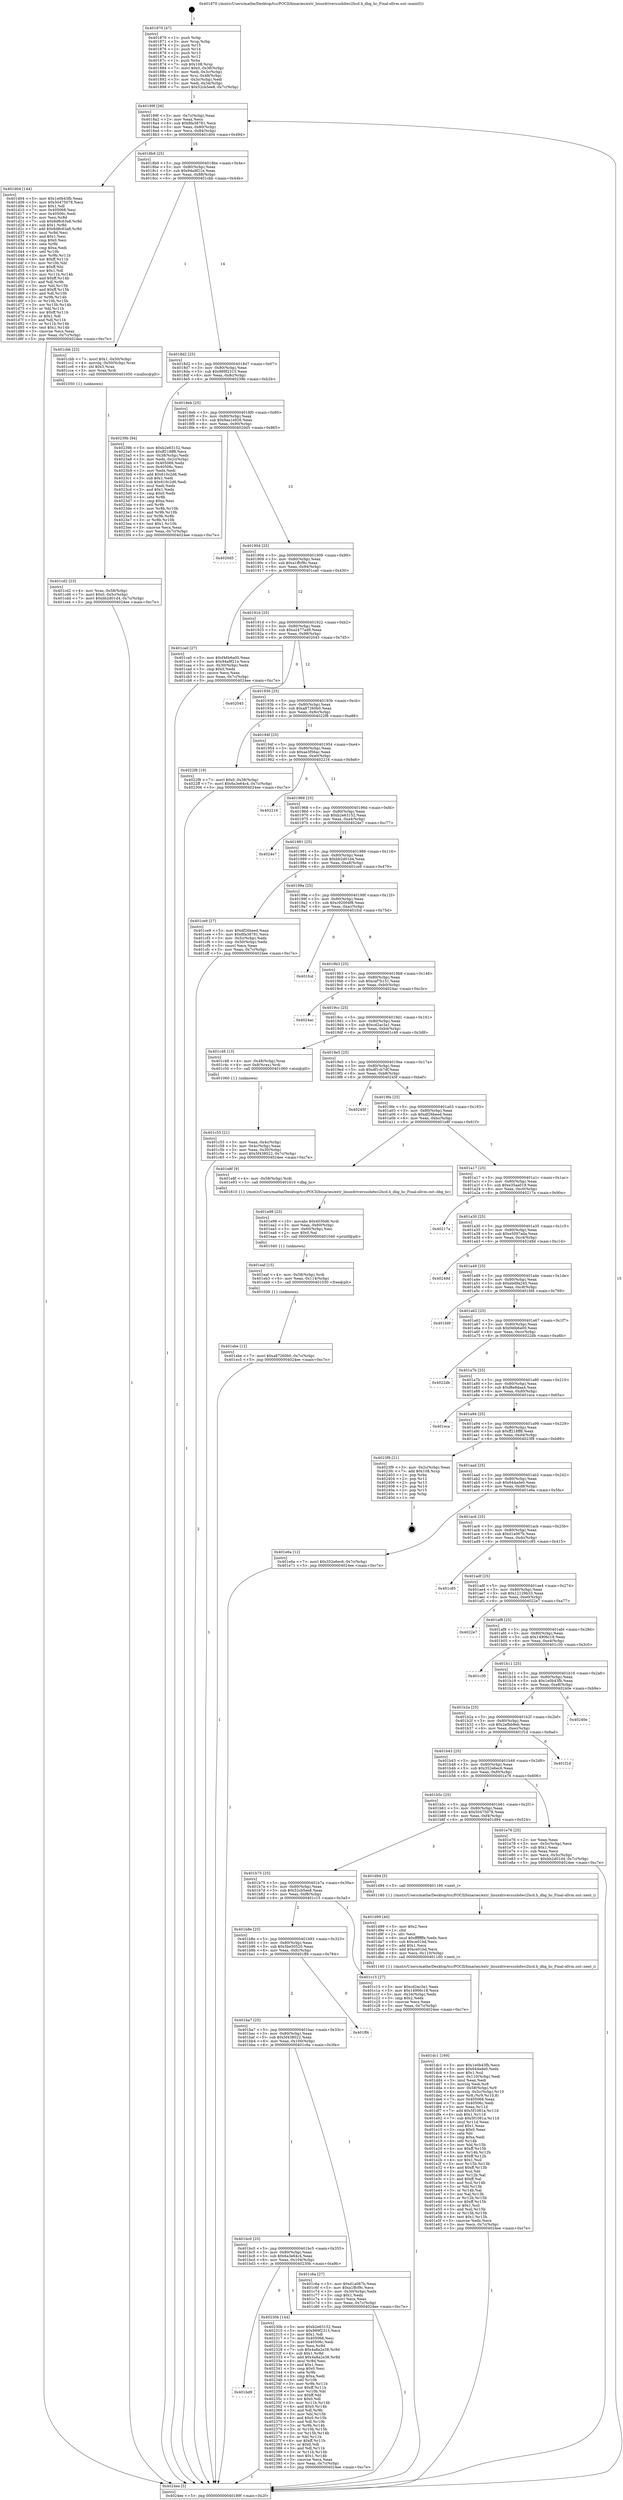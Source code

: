 digraph "0x401870" {
  label = "0x401870 (/mnt/c/Users/mathe/Desktop/tcc/POCII/binaries/extr_linuxdriversusbdwc2hcd.h_dbg_hc_Final-ollvm.out::main(0))"
  labelloc = "t"
  node[shape=record]

  Entry [label="",width=0.3,height=0.3,shape=circle,fillcolor=black,style=filled]
  "0x40189f" [label="{
     0x40189f [26]\l
     | [instrs]\l
     &nbsp;&nbsp;0x40189f \<+3\>: mov -0x7c(%rbp),%eax\l
     &nbsp;&nbsp;0x4018a2 \<+2\>: mov %eax,%ecx\l
     &nbsp;&nbsp;0x4018a4 \<+6\>: sub $0x8fa38781,%ecx\l
     &nbsp;&nbsp;0x4018aa \<+3\>: mov %eax,-0x80(%rbp)\l
     &nbsp;&nbsp;0x4018ad \<+6\>: mov %ecx,-0x84(%rbp)\l
     &nbsp;&nbsp;0x4018b3 \<+6\>: je 0000000000401d04 \<main+0x494\>\l
  }"]
  "0x401d04" [label="{
     0x401d04 [144]\l
     | [instrs]\l
     &nbsp;&nbsp;0x401d04 \<+5\>: mov $0x1e0b43fb,%eax\l
     &nbsp;&nbsp;0x401d09 \<+5\>: mov $0x50475078,%ecx\l
     &nbsp;&nbsp;0x401d0e \<+2\>: mov $0x1,%dl\l
     &nbsp;&nbsp;0x401d10 \<+7\>: mov 0x405068,%esi\l
     &nbsp;&nbsp;0x401d17 \<+7\>: mov 0x40506c,%edi\l
     &nbsp;&nbsp;0x401d1e \<+3\>: mov %esi,%r8d\l
     &nbsp;&nbsp;0x401d21 \<+7\>: sub $0x8d8c63a8,%r8d\l
     &nbsp;&nbsp;0x401d28 \<+4\>: sub $0x1,%r8d\l
     &nbsp;&nbsp;0x401d2c \<+7\>: add $0x8d8c63a8,%r8d\l
     &nbsp;&nbsp;0x401d33 \<+4\>: imul %r8d,%esi\l
     &nbsp;&nbsp;0x401d37 \<+3\>: and $0x1,%esi\l
     &nbsp;&nbsp;0x401d3a \<+3\>: cmp $0x0,%esi\l
     &nbsp;&nbsp;0x401d3d \<+4\>: sete %r9b\l
     &nbsp;&nbsp;0x401d41 \<+3\>: cmp $0xa,%edi\l
     &nbsp;&nbsp;0x401d44 \<+4\>: setl %r10b\l
     &nbsp;&nbsp;0x401d48 \<+3\>: mov %r9b,%r11b\l
     &nbsp;&nbsp;0x401d4b \<+4\>: xor $0xff,%r11b\l
     &nbsp;&nbsp;0x401d4f \<+3\>: mov %r10b,%bl\l
     &nbsp;&nbsp;0x401d52 \<+3\>: xor $0xff,%bl\l
     &nbsp;&nbsp;0x401d55 \<+3\>: xor $0x1,%dl\l
     &nbsp;&nbsp;0x401d58 \<+3\>: mov %r11b,%r14b\l
     &nbsp;&nbsp;0x401d5b \<+4\>: and $0xff,%r14b\l
     &nbsp;&nbsp;0x401d5f \<+3\>: and %dl,%r9b\l
     &nbsp;&nbsp;0x401d62 \<+3\>: mov %bl,%r15b\l
     &nbsp;&nbsp;0x401d65 \<+4\>: and $0xff,%r15b\l
     &nbsp;&nbsp;0x401d69 \<+3\>: and %dl,%r10b\l
     &nbsp;&nbsp;0x401d6c \<+3\>: or %r9b,%r14b\l
     &nbsp;&nbsp;0x401d6f \<+3\>: or %r10b,%r15b\l
     &nbsp;&nbsp;0x401d72 \<+3\>: xor %r15b,%r14b\l
     &nbsp;&nbsp;0x401d75 \<+3\>: or %bl,%r11b\l
     &nbsp;&nbsp;0x401d78 \<+4\>: xor $0xff,%r11b\l
     &nbsp;&nbsp;0x401d7c \<+3\>: or $0x1,%dl\l
     &nbsp;&nbsp;0x401d7f \<+3\>: and %dl,%r11b\l
     &nbsp;&nbsp;0x401d82 \<+3\>: or %r11b,%r14b\l
     &nbsp;&nbsp;0x401d85 \<+4\>: test $0x1,%r14b\l
     &nbsp;&nbsp;0x401d89 \<+3\>: cmovne %ecx,%eax\l
     &nbsp;&nbsp;0x401d8c \<+3\>: mov %eax,-0x7c(%rbp)\l
     &nbsp;&nbsp;0x401d8f \<+5\>: jmp 00000000004024ee \<main+0xc7e\>\l
  }"]
  "0x4018b9" [label="{
     0x4018b9 [25]\l
     | [instrs]\l
     &nbsp;&nbsp;0x4018b9 \<+5\>: jmp 00000000004018be \<main+0x4e\>\l
     &nbsp;&nbsp;0x4018be \<+3\>: mov -0x80(%rbp),%eax\l
     &nbsp;&nbsp;0x4018c1 \<+5\>: sub $0x94a9f21e,%eax\l
     &nbsp;&nbsp;0x4018c6 \<+6\>: mov %eax,-0x88(%rbp)\l
     &nbsp;&nbsp;0x4018cc \<+6\>: je 0000000000401cbb \<main+0x44b\>\l
  }"]
  Exit [label="",width=0.3,height=0.3,shape=circle,fillcolor=black,style=filled,peripheries=2]
  "0x401cbb" [label="{
     0x401cbb [23]\l
     | [instrs]\l
     &nbsp;&nbsp;0x401cbb \<+7\>: movl $0x1,-0x50(%rbp)\l
     &nbsp;&nbsp;0x401cc2 \<+4\>: movslq -0x50(%rbp),%rax\l
     &nbsp;&nbsp;0x401cc6 \<+4\>: shl $0x3,%rax\l
     &nbsp;&nbsp;0x401cca \<+3\>: mov %rax,%rdi\l
     &nbsp;&nbsp;0x401ccd \<+5\>: call 0000000000401050 \<malloc@plt\>\l
     | [calls]\l
     &nbsp;&nbsp;0x401050 \{1\} (unknown)\l
  }"]
  "0x4018d2" [label="{
     0x4018d2 [25]\l
     | [instrs]\l
     &nbsp;&nbsp;0x4018d2 \<+5\>: jmp 00000000004018d7 \<main+0x67\>\l
     &nbsp;&nbsp;0x4018d7 \<+3\>: mov -0x80(%rbp),%eax\l
     &nbsp;&nbsp;0x4018da \<+5\>: sub $0x989f2315,%eax\l
     &nbsp;&nbsp;0x4018df \<+6\>: mov %eax,-0x8c(%rbp)\l
     &nbsp;&nbsp;0x4018e5 \<+6\>: je 000000000040239b \<main+0xb2b\>\l
  }"]
  "0x401bd9" [label="{
     0x401bd9\l
  }", style=dashed]
  "0x40239b" [label="{
     0x40239b [94]\l
     | [instrs]\l
     &nbsp;&nbsp;0x40239b \<+5\>: mov $0xb2e63152,%eax\l
     &nbsp;&nbsp;0x4023a0 \<+5\>: mov $0xff218ff8,%ecx\l
     &nbsp;&nbsp;0x4023a5 \<+3\>: mov -0x38(%rbp),%edx\l
     &nbsp;&nbsp;0x4023a8 \<+3\>: mov %edx,-0x2c(%rbp)\l
     &nbsp;&nbsp;0x4023ab \<+7\>: mov 0x405068,%edx\l
     &nbsp;&nbsp;0x4023b2 \<+7\>: mov 0x40506c,%esi\l
     &nbsp;&nbsp;0x4023b9 \<+2\>: mov %edx,%edi\l
     &nbsp;&nbsp;0x4023bb \<+6\>: add $0x610c2d6,%edi\l
     &nbsp;&nbsp;0x4023c1 \<+3\>: sub $0x1,%edi\l
     &nbsp;&nbsp;0x4023c4 \<+6\>: sub $0x610c2d6,%edi\l
     &nbsp;&nbsp;0x4023ca \<+3\>: imul %edi,%edx\l
     &nbsp;&nbsp;0x4023cd \<+3\>: and $0x1,%edx\l
     &nbsp;&nbsp;0x4023d0 \<+3\>: cmp $0x0,%edx\l
     &nbsp;&nbsp;0x4023d3 \<+4\>: sete %r8b\l
     &nbsp;&nbsp;0x4023d7 \<+3\>: cmp $0xa,%esi\l
     &nbsp;&nbsp;0x4023da \<+4\>: setl %r9b\l
     &nbsp;&nbsp;0x4023de \<+3\>: mov %r8b,%r10b\l
     &nbsp;&nbsp;0x4023e1 \<+3\>: and %r9b,%r10b\l
     &nbsp;&nbsp;0x4023e4 \<+3\>: xor %r9b,%r8b\l
     &nbsp;&nbsp;0x4023e7 \<+3\>: or %r8b,%r10b\l
     &nbsp;&nbsp;0x4023ea \<+4\>: test $0x1,%r10b\l
     &nbsp;&nbsp;0x4023ee \<+3\>: cmovne %ecx,%eax\l
     &nbsp;&nbsp;0x4023f1 \<+3\>: mov %eax,-0x7c(%rbp)\l
     &nbsp;&nbsp;0x4023f4 \<+5\>: jmp 00000000004024ee \<main+0xc7e\>\l
  }"]
  "0x4018eb" [label="{
     0x4018eb [25]\l
     | [instrs]\l
     &nbsp;&nbsp;0x4018eb \<+5\>: jmp 00000000004018f0 \<main+0x80\>\l
     &nbsp;&nbsp;0x4018f0 \<+3\>: mov -0x80(%rbp),%eax\l
     &nbsp;&nbsp;0x4018f3 \<+5\>: sub $0x9aa1e926,%eax\l
     &nbsp;&nbsp;0x4018f8 \<+6\>: mov %eax,-0x90(%rbp)\l
     &nbsp;&nbsp;0x4018fe \<+6\>: je 00000000004020d5 \<main+0x865\>\l
  }"]
  "0x40230b" [label="{
     0x40230b [144]\l
     | [instrs]\l
     &nbsp;&nbsp;0x40230b \<+5\>: mov $0xb2e63152,%eax\l
     &nbsp;&nbsp;0x402310 \<+5\>: mov $0x989f2315,%ecx\l
     &nbsp;&nbsp;0x402315 \<+2\>: mov $0x1,%dl\l
     &nbsp;&nbsp;0x402317 \<+7\>: mov 0x405068,%esi\l
     &nbsp;&nbsp;0x40231e \<+7\>: mov 0x40506c,%edi\l
     &nbsp;&nbsp;0x402325 \<+3\>: mov %esi,%r8d\l
     &nbsp;&nbsp;0x402328 \<+7\>: sub $0x4a8a2e38,%r8d\l
     &nbsp;&nbsp;0x40232f \<+4\>: sub $0x1,%r8d\l
     &nbsp;&nbsp;0x402333 \<+7\>: add $0x4a8a2e38,%r8d\l
     &nbsp;&nbsp;0x40233a \<+4\>: imul %r8d,%esi\l
     &nbsp;&nbsp;0x40233e \<+3\>: and $0x1,%esi\l
     &nbsp;&nbsp;0x402341 \<+3\>: cmp $0x0,%esi\l
     &nbsp;&nbsp;0x402344 \<+4\>: sete %r9b\l
     &nbsp;&nbsp;0x402348 \<+3\>: cmp $0xa,%edi\l
     &nbsp;&nbsp;0x40234b \<+4\>: setl %r10b\l
     &nbsp;&nbsp;0x40234f \<+3\>: mov %r9b,%r11b\l
     &nbsp;&nbsp;0x402352 \<+4\>: xor $0xff,%r11b\l
     &nbsp;&nbsp;0x402356 \<+3\>: mov %r10b,%bl\l
     &nbsp;&nbsp;0x402359 \<+3\>: xor $0xff,%bl\l
     &nbsp;&nbsp;0x40235c \<+3\>: xor $0x0,%dl\l
     &nbsp;&nbsp;0x40235f \<+3\>: mov %r11b,%r14b\l
     &nbsp;&nbsp;0x402362 \<+4\>: and $0x0,%r14b\l
     &nbsp;&nbsp;0x402366 \<+3\>: and %dl,%r9b\l
     &nbsp;&nbsp;0x402369 \<+3\>: mov %bl,%r15b\l
     &nbsp;&nbsp;0x40236c \<+4\>: and $0x0,%r15b\l
     &nbsp;&nbsp;0x402370 \<+3\>: and %dl,%r10b\l
     &nbsp;&nbsp;0x402373 \<+3\>: or %r9b,%r14b\l
     &nbsp;&nbsp;0x402376 \<+3\>: or %r10b,%r15b\l
     &nbsp;&nbsp;0x402379 \<+3\>: xor %r15b,%r14b\l
     &nbsp;&nbsp;0x40237c \<+3\>: or %bl,%r11b\l
     &nbsp;&nbsp;0x40237f \<+4\>: xor $0xff,%r11b\l
     &nbsp;&nbsp;0x402383 \<+3\>: or $0x0,%dl\l
     &nbsp;&nbsp;0x402386 \<+3\>: and %dl,%r11b\l
     &nbsp;&nbsp;0x402389 \<+3\>: or %r11b,%r14b\l
     &nbsp;&nbsp;0x40238c \<+4\>: test $0x1,%r14b\l
     &nbsp;&nbsp;0x402390 \<+3\>: cmovne %ecx,%eax\l
     &nbsp;&nbsp;0x402393 \<+3\>: mov %eax,-0x7c(%rbp)\l
     &nbsp;&nbsp;0x402396 \<+5\>: jmp 00000000004024ee \<main+0xc7e\>\l
  }"]
  "0x4020d5" [label="{
     0x4020d5\l
  }", style=dashed]
  "0x401904" [label="{
     0x401904 [25]\l
     | [instrs]\l
     &nbsp;&nbsp;0x401904 \<+5\>: jmp 0000000000401909 \<main+0x99\>\l
     &nbsp;&nbsp;0x401909 \<+3\>: mov -0x80(%rbp),%eax\l
     &nbsp;&nbsp;0x40190c \<+5\>: sub $0xa1ffcf9c,%eax\l
     &nbsp;&nbsp;0x401911 \<+6\>: mov %eax,-0x94(%rbp)\l
     &nbsp;&nbsp;0x401917 \<+6\>: je 0000000000401ca0 \<main+0x430\>\l
  }"]
  "0x401ebe" [label="{
     0x401ebe [12]\l
     | [instrs]\l
     &nbsp;&nbsp;0x401ebe \<+7\>: movl $0xa87260b0,-0x7c(%rbp)\l
     &nbsp;&nbsp;0x401ec5 \<+5\>: jmp 00000000004024ee \<main+0xc7e\>\l
  }"]
  "0x401ca0" [label="{
     0x401ca0 [27]\l
     | [instrs]\l
     &nbsp;&nbsp;0x401ca0 \<+5\>: mov $0xf46b6a00,%eax\l
     &nbsp;&nbsp;0x401ca5 \<+5\>: mov $0x94a9f21e,%ecx\l
     &nbsp;&nbsp;0x401caa \<+3\>: mov -0x30(%rbp),%edx\l
     &nbsp;&nbsp;0x401cad \<+3\>: cmp $0x0,%edx\l
     &nbsp;&nbsp;0x401cb0 \<+3\>: cmove %ecx,%eax\l
     &nbsp;&nbsp;0x401cb3 \<+3\>: mov %eax,-0x7c(%rbp)\l
     &nbsp;&nbsp;0x401cb6 \<+5\>: jmp 00000000004024ee \<main+0xc7e\>\l
  }"]
  "0x40191d" [label="{
     0x40191d [25]\l
     | [instrs]\l
     &nbsp;&nbsp;0x40191d \<+5\>: jmp 0000000000401922 \<main+0xb2\>\l
     &nbsp;&nbsp;0x401922 \<+3\>: mov -0x80(%rbp),%eax\l
     &nbsp;&nbsp;0x401925 \<+5\>: sub $0xa2477ad9,%eax\l
     &nbsp;&nbsp;0x40192a \<+6\>: mov %eax,-0x98(%rbp)\l
     &nbsp;&nbsp;0x401930 \<+6\>: je 0000000000402045 \<main+0x7d5\>\l
  }"]
  "0x401eaf" [label="{
     0x401eaf [15]\l
     | [instrs]\l
     &nbsp;&nbsp;0x401eaf \<+4\>: mov -0x58(%rbp),%rdi\l
     &nbsp;&nbsp;0x401eb3 \<+6\>: mov %eax,-0x114(%rbp)\l
     &nbsp;&nbsp;0x401eb9 \<+5\>: call 0000000000401030 \<free@plt\>\l
     | [calls]\l
     &nbsp;&nbsp;0x401030 \{1\} (unknown)\l
  }"]
  "0x402045" [label="{
     0x402045\l
  }", style=dashed]
  "0x401936" [label="{
     0x401936 [25]\l
     | [instrs]\l
     &nbsp;&nbsp;0x401936 \<+5\>: jmp 000000000040193b \<main+0xcb\>\l
     &nbsp;&nbsp;0x40193b \<+3\>: mov -0x80(%rbp),%eax\l
     &nbsp;&nbsp;0x40193e \<+5\>: sub $0xa87260b0,%eax\l
     &nbsp;&nbsp;0x401943 \<+6\>: mov %eax,-0x9c(%rbp)\l
     &nbsp;&nbsp;0x401949 \<+6\>: je 00000000004022f8 \<main+0xa88\>\l
  }"]
  "0x401e98" [label="{
     0x401e98 [23]\l
     | [instrs]\l
     &nbsp;&nbsp;0x401e98 \<+10\>: movabs $0x4030d6,%rdi\l
     &nbsp;&nbsp;0x401ea2 \<+3\>: mov %eax,-0x60(%rbp)\l
     &nbsp;&nbsp;0x401ea5 \<+3\>: mov -0x60(%rbp),%esi\l
     &nbsp;&nbsp;0x401ea8 \<+2\>: mov $0x0,%al\l
     &nbsp;&nbsp;0x401eaa \<+5\>: call 0000000000401040 \<printf@plt\>\l
     | [calls]\l
     &nbsp;&nbsp;0x401040 \{1\} (unknown)\l
  }"]
  "0x4022f8" [label="{
     0x4022f8 [19]\l
     | [instrs]\l
     &nbsp;&nbsp;0x4022f8 \<+7\>: movl $0x0,-0x38(%rbp)\l
     &nbsp;&nbsp;0x4022ff \<+7\>: movl $0x6a3e64c4,-0x7c(%rbp)\l
     &nbsp;&nbsp;0x402306 \<+5\>: jmp 00000000004024ee \<main+0xc7e\>\l
  }"]
  "0x40194f" [label="{
     0x40194f [25]\l
     | [instrs]\l
     &nbsp;&nbsp;0x40194f \<+5\>: jmp 0000000000401954 \<main+0xe4\>\l
     &nbsp;&nbsp;0x401954 \<+3\>: mov -0x80(%rbp),%eax\l
     &nbsp;&nbsp;0x401957 \<+5\>: sub $0xae3f56ac,%eax\l
     &nbsp;&nbsp;0x40195c \<+6\>: mov %eax,-0xa0(%rbp)\l
     &nbsp;&nbsp;0x401962 \<+6\>: je 0000000000402216 \<main+0x9a6\>\l
  }"]
  "0x401dc1" [label="{
     0x401dc1 [169]\l
     | [instrs]\l
     &nbsp;&nbsp;0x401dc1 \<+5\>: mov $0x1e0b43fb,%ecx\l
     &nbsp;&nbsp;0x401dc6 \<+5\>: mov $0x644ade0,%edx\l
     &nbsp;&nbsp;0x401dcb \<+3\>: mov $0x1,%sil\l
     &nbsp;&nbsp;0x401dce \<+6\>: mov -0x110(%rbp),%edi\l
     &nbsp;&nbsp;0x401dd4 \<+3\>: imul %eax,%edi\l
     &nbsp;&nbsp;0x401dd7 \<+3\>: movslq %edi,%r8\l
     &nbsp;&nbsp;0x401dda \<+4\>: mov -0x58(%rbp),%r9\l
     &nbsp;&nbsp;0x401dde \<+4\>: movslq -0x5c(%rbp),%r10\l
     &nbsp;&nbsp;0x401de2 \<+4\>: mov %r8,(%r9,%r10,8)\l
     &nbsp;&nbsp;0x401de6 \<+7\>: mov 0x405068,%eax\l
     &nbsp;&nbsp;0x401ded \<+7\>: mov 0x40506c,%edi\l
     &nbsp;&nbsp;0x401df4 \<+3\>: mov %eax,%r11d\l
     &nbsp;&nbsp;0x401df7 \<+7\>: add $0x5f1081a,%r11d\l
     &nbsp;&nbsp;0x401dfe \<+4\>: sub $0x1,%r11d\l
     &nbsp;&nbsp;0x401e02 \<+7\>: sub $0x5f1081a,%r11d\l
     &nbsp;&nbsp;0x401e09 \<+4\>: imul %r11d,%eax\l
     &nbsp;&nbsp;0x401e0d \<+3\>: and $0x1,%eax\l
     &nbsp;&nbsp;0x401e10 \<+3\>: cmp $0x0,%eax\l
     &nbsp;&nbsp;0x401e13 \<+3\>: sete %bl\l
     &nbsp;&nbsp;0x401e16 \<+3\>: cmp $0xa,%edi\l
     &nbsp;&nbsp;0x401e19 \<+4\>: setl %r14b\l
     &nbsp;&nbsp;0x401e1d \<+3\>: mov %bl,%r15b\l
     &nbsp;&nbsp;0x401e20 \<+4\>: xor $0xff,%r15b\l
     &nbsp;&nbsp;0x401e24 \<+3\>: mov %r14b,%r12b\l
     &nbsp;&nbsp;0x401e27 \<+4\>: xor $0xff,%r12b\l
     &nbsp;&nbsp;0x401e2b \<+4\>: xor $0x1,%sil\l
     &nbsp;&nbsp;0x401e2f \<+3\>: mov %r15b,%r13b\l
     &nbsp;&nbsp;0x401e32 \<+4\>: and $0xff,%r13b\l
     &nbsp;&nbsp;0x401e36 \<+3\>: and %sil,%bl\l
     &nbsp;&nbsp;0x401e39 \<+3\>: mov %r12b,%al\l
     &nbsp;&nbsp;0x401e3c \<+2\>: and $0xff,%al\l
     &nbsp;&nbsp;0x401e3e \<+3\>: and %sil,%r14b\l
     &nbsp;&nbsp;0x401e41 \<+3\>: or %bl,%r13b\l
     &nbsp;&nbsp;0x401e44 \<+3\>: or %r14b,%al\l
     &nbsp;&nbsp;0x401e47 \<+3\>: xor %al,%r13b\l
     &nbsp;&nbsp;0x401e4a \<+3\>: or %r12b,%r15b\l
     &nbsp;&nbsp;0x401e4d \<+4\>: xor $0xff,%r15b\l
     &nbsp;&nbsp;0x401e51 \<+4\>: or $0x1,%sil\l
     &nbsp;&nbsp;0x401e55 \<+3\>: and %sil,%r15b\l
     &nbsp;&nbsp;0x401e58 \<+3\>: or %r15b,%r13b\l
     &nbsp;&nbsp;0x401e5b \<+4\>: test $0x1,%r13b\l
     &nbsp;&nbsp;0x401e5f \<+3\>: cmovne %edx,%ecx\l
     &nbsp;&nbsp;0x401e62 \<+3\>: mov %ecx,-0x7c(%rbp)\l
     &nbsp;&nbsp;0x401e65 \<+5\>: jmp 00000000004024ee \<main+0xc7e\>\l
  }"]
  "0x402216" [label="{
     0x402216\l
  }", style=dashed]
  "0x401968" [label="{
     0x401968 [25]\l
     | [instrs]\l
     &nbsp;&nbsp;0x401968 \<+5\>: jmp 000000000040196d \<main+0xfd\>\l
     &nbsp;&nbsp;0x40196d \<+3\>: mov -0x80(%rbp),%eax\l
     &nbsp;&nbsp;0x401970 \<+5\>: sub $0xb2e63152,%eax\l
     &nbsp;&nbsp;0x401975 \<+6\>: mov %eax,-0xa4(%rbp)\l
     &nbsp;&nbsp;0x40197b \<+6\>: je 00000000004024e7 \<main+0xc77\>\l
  }"]
  "0x401d99" [label="{
     0x401d99 [40]\l
     | [instrs]\l
     &nbsp;&nbsp;0x401d99 \<+5\>: mov $0x2,%ecx\l
     &nbsp;&nbsp;0x401d9e \<+1\>: cltd\l
     &nbsp;&nbsp;0x401d9f \<+2\>: idiv %ecx\l
     &nbsp;&nbsp;0x401da1 \<+6\>: imul $0xfffffffe,%edx,%ecx\l
     &nbsp;&nbsp;0x401da7 \<+6\>: sub $0xce01bd,%ecx\l
     &nbsp;&nbsp;0x401dad \<+3\>: add $0x1,%ecx\l
     &nbsp;&nbsp;0x401db0 \<+6\>: add $0xce01bd,%ecx\l
     &nbsp;&nbsp;0x401db6 \<+6\>: mov %ecx,-0x110(%rbp)\l
     &nbsp;&nbsp;0x401dbc \<+5\>: call 0000000000401160 \<next_i\>\l
     | [calls]\l
     &nbsp;&nbsp;0x401160 \{1\} (/mnt/c/Users/mathe/Desktop/tcc/POCII/binaries/extr_linuxdriversusbdwc2hcd.h_dbg_hc_Final-ollvm.out::next_i)\l
  }"]
  "0x4024e7" [label="{
     0x4024e7\l
  }", style=dashed]
  "0x401981" [label="{
     0x401981 [25]\l
     | [instrs]\l
     &nbsp;&nbsp;0x401981 \<+5\>: jmp 0000000000401986 \<main+0x116\>\l
     &nbsp;&nbsp;0x401986 \<+3\>: mov -0x80(%rbp),%eax\l
     &nbsp;&nbsp;0x401989 \<+5\>: sub $0xbb2d01d4,%eax\l
     &nbsp;&nbsp;0x40198e \<+6\>: mov %eax,-0xa8(%rbp)\l
     &nbsp;&nbsp;0x401994 \<+6\>: je 0000000000401ce9 \<main+0x479\>\l
  }"]
  "0x401cd2" [label="{
     0x401cd2 [23]\l
     | [instrs]\l
     &nbsp;&nbsp;0x401cd2 \<+4\>: mov %rax,-0x58(%rbp)\l
     &nbsp;&nbsp;0x401cd6 \<+7\>: movl $0x0,-0x5c(%rbp)\l
     &nbsp;&nbsp;0x401cdd \<+7\>: movl $0xbb2d01d4,-0x7c(%rbp)\l
     &nbsp;&nbsp;0x401ce4 \<+5\>: jmp 00000000004024ee \<main+0xc7e\>\l
  }"]
  "0x401ce9" [label="{
     0x401ce9 [27]\l
     | [instrs]\l
     &nbsp;&nbsp;0x401ce9 \<+5\>: mov $0xdf26beed,%eax\l
     &nbsp;&nbsp;0x401cee \<+5\>: mov $0x8fa38781,%ecx\l
     &nbsp;&nbsp;0x401cf3 \<+3\>: mov -0x5c(%rbp),%edx\l
     &nbsp;&nbsp;0x401cf6 \<+3\>: cmp -0x50(%rbp),%edx\l
     &nbsp;&nbsp;0x401cf9 \<+3\>: cmovl %ecx,%eax\l
     &nbsp;&nbsp;0x401cfc \<+3\>: mov %eax,-0x7c(%rbp)\l
     &nbsp;&nbsp;0x401cff \<+5\>: jmp 00000000004024ee \<main+0xc7e\>\l
  }"]
  "0x40199a" [label="{
     0x40199a [25]\l
     | [instrs]\l
     &nbsp;&nbsp;0x40199a \<+5\>: jmp 000000000040199f \<main+0x12f\>\l
     &nbsp;&nbsp;0x40199f \<+3\>: mov -0x80(%rbp),%eax\l
     &nbsp;&nbsp;0x4019a2 \<+5\>: sub $0xc92004f8,%eax\l
     &nbsp;&nbsp;0x4019a7 \<+6\>: mov %eax,-0xac(%rbp)\l
     &nbsp;&nbsp;0x4019ad \<+6\>: je 0000000000401fcd \<main+0x75d\>\l
  }"]
  "0x401bc0" [label="{
     0x401bc0 [25]\l
     | [instrs]\l
     &nbsp;&nbsp;0x401bc0 \<+5\>: jmp 0000000000401bc5 \<main+0x355\>\l
     &nbsp;&nbsp;0x401bc5 \<+3\>: mov -0x80(%rbp),%eax\l
     &nbsp;&nbsp;0x401bc8 \<+5\>: sub $0x6a3e64c4,%eax\l
     &nbsp;&nbsp;0x401bcd \<+6\>: mov %eax,-0x104(%rbp)\l
     &nbsp;&nbsp;0x401bd3 \<+6\>: je 000000000040230b \<main+0xa9b\>\l
  }"]
  "0x401fcd" [label="{
     0x401fcd\l
  }", style=dashed]
  "0x4019b3" [label="{
     0x4019b3 [25]\l
     | [instrs]\l
     &nbsp;&nbsp;0x4019b3 \<+5\>: jmp 00000000004019b8 \<main+0x148\>\l
     &nbsp;&nbsp;0x4019b8 \<+3\>: mov -0x80(%rbp),%eax\l
     &nbsp;&nbsp;0x4019bb \<+5\>: sub $0xcaf7b151,%eax\l
     &nbsp;&nbsp;0x4019c0 \<+6\>: mov %eax,-0xb0(%rbp)\l
     &nbsp;&nbsp;0x4019c6 \<+6\>: je 00000000004024ac \<main+0xc3c\>\l
  }"]
  "0x401c6a" [label="{
     0x401c6a [27]\l
     | [instrs]\l
     &nbsp;&nbsp;0x401c6a \<+5\>: mov $0xd1a067b,%eax\l
     &nbsp;&nbsp;0x401c6f \<+5\>: mov $0xa1ffcf9c,%ecx\l
     &nbsp;&nbsp;0x401c74 \<+3\>: mov -0x30(%rbp),%edx\l
     &nbsp;&nbsp;0x401c77 \<+3\>: cmp $0x1,%edx\l
     &nbsp;&nbsp;0x401c7a \<+3\>: cmovl %ecx,%eax\l
     &nbsp;&nbsp;0x401c7d \<+3\>: mov %eax,-0x7c(%rbp)\l
     &nbsp;&nbsp;0x401c80 \<+5\>: jmp 00000000004024ee \<main+0xc7e\>\l
  }"]
  "0x4024ac" [label="{
     0x4024ac\l
  }", style=dashed]
  "0x4019cc" [label="{
     0x4019cc [25]\l
     | [instrs]\l
     &nbsp;&nbsp;0x4019cc \<+5\>: jmp 00000000004019d1 \<main+0x161\>\l
     &nbsp;&nbsp;0x4019d1 \<+3\>: mov -0x80(%rbp),%eax\l
     &nbsp;&nbsp;0x4019d4 \<+5\>: sub $0xcd2ac3a1,%eax\l
     &nbsp;&nbsp;0x4019d9 \<+6\>: mov %eax,-0xb4(%rbp)\l
     &nbsp;&nbsp;0x4019df \<+6\>: je 0000000000401c48 \<main+0x3d8\>\l
  }"]
  "0x401ba7" [label="{
     0x401ba7 [25]\l
     | [instrs]\l
     &nbsp;&nbsp;0x401ba7 \<+5\>: jmp 0000000000401bac \<main+0x33c\>\l
     &nbsp;&nbsp;0x401bac \<+3\>: mov -0x80(%rbp),%eax\l
     &nbsp;&nbsp;0x401baf \<+5\>: sub $0x5f438022,%eax\l
     &nbsp;&nbsp;0x401bb4 \<+6\>: mov %eax,-0x100(%rbp)\l
     &nbsp;&nbsp;0x401bba \<+6\>: je 0000000000401c6a \<main+0x3fa\>\l
  }"]
  "0x401c48" [label="{
     0x401c48 [13]\l
     | [instrs]\l
     &nbsp;&nbsp;0x401c48 \<+4\>: mov -0x48(%rbp),%rax\l
     &nbsp;&nbsp;0x401c4c \<+4\>: mov 0x8(%rax),%rdi\l
     &nbsp;&nbsp;0x401c50 \<+5\>: call 0000000000401060 \<atoi@plt\>\l
     | [calls]\l
     &nbsp;&nbsp;0x401060 \{1\} (unknown)\l
  }"]
  "0x4019e5" [label="{
     0x4019e5 [25]\l
     | [instrs]\l
     &nbsp;&nbsp;0x4019e5 \<+5\>: jmp 00000000004019ea \<main+0x17a\>\l
     &nbsp;&nbsp;0x4019ea \<+3\>: mov -0x80(%rbp),%eax\l
     &nbsp;&nbsp;0x4019ed \<+5\>: sub $0xdf1cb7df,%eax\l
     &nbsp;&nbsp;0x4019f2 \<+6\>: mov %eax,-0xb8(%rbp)\l
     &nbsp;&nbsp;0x4019f8 \<+6\>: je 000000000040245f \<main+0xbef\>\l
  }"]
  "0x401ff4" [label="{
     0x401ff4\l
  }", style=dashed]
  "0x40245f" [label="{
     0x40245f\l
  }", style=dashed]
  "0x4019fe" [label="{
     0x4019fe [25]\l
     | [instrs]\l
     &nbsp;&nbsp;0x4019fe \<+5\>: jmp 0000000000401a03 \<main+0x193\>\l
     &nbsp;&nbsp;0x401a03 \<+3\>: mov -0x80(%rbp),%eax\l
     &nbsp;&nbsp;0x401a06 \<+5\>: sub $0xdf26beed,%eax\l
     &nbsp;&nbsp;0x401a0b \<+6\>: mov %eax,-0xbc(%rbp)\l
     &nbsp;&nbsp;0x401a11 \<+6\>: je 0000000000401e8f \<main+0x61f\>\l
  }"]
  "0x401c55" [label="{
     0x401c55 [21]\l
     | [instrs]\l
     &nbsp;&nbsp;0x401c55 \<+3\>: mov %eax,-0x4c(%rbp)\l
     &nbsp;&nbsp;0x401c58 \<+3\>: mov -0x4c(%rbp),%eax\l
     &nbsp;&nbsp;0x401c5b \<+3\>: mov %eax,-0x30(%rbp)\l
     &nbsp;&nbsp;0x401c5e \<+7\>: movl $0x5f438022,-0x7c(%rbp)\l
     &nbsp;&nbsp;0x401c65 \<+5\>: jmp 00000000004024ee \<main+0xc7e\>\l
  }"]
  "0x401e8f" [label="{
     0x401e8f [9]\l
     | [instrs]\l
     &nbsp;&nbsp;0x401e8f \<+4\>: mov -0x58(%rbp),%rdi\l
     &nbsp;&nbsp;0x401e93 \<+5\>: call 0000000000401610 \<dbg_hc\>\l
     | [calls]\l
     &nbsp;&nbsp;0x401610 \{1\} (/mnt/c/Users/mathe/Desktop/tcc/POCII/binaries/extr_linuxdriversusbdwc2hcd.h_dbg_hc_Final-ollvm.out::dbg_hc)\l
  }"]
  "0x401a17" [label="{
     0x401a17 [25]\l
     | [instrs]\l
     &nbsp;&nbsp;0x401a17 \<+5\>: jmp 0000000000401a1c \<main+0x1ac\>\l
     &nbsp;&nbsp;0x401a1c \<+3\>: mov -0x80(%rbp),%eax\l
     &nbsp;&nbsp;0x401a1f \<+5\>: sub $0xe35aa019,%eax\l
     &nbsp;&nbsp;0x401a24 \<+6\>: mov %eax,-0xc0(%rbp)\l
     &nbsp;&nbsp;0x401a2a \<+6\>: je 000000000040217a \<main+0x90a\>\l
  }"]
  "0x401870" [label="{
     0x401870 [47]\l
     | [instrs]\l
     &nbsp;&nbsp;0x401870 \<+1\>: push %rbp\l
     &nbsp;&nbsp;0x401871 \<+3\>: mov %rsp,%rbp\l
     &nbsp;&nbsp;0x401874 \<+2\>: push %r15\l
     &nbsp;&nbsp;0x401876 \<+2\>: push %r14\l
     &nbsp;&nbsp;0x401878 \<+2\>: push %r13\l
     &nbsp;&nbsp;0x40187a \<+2\>: push %r12\l
     &nbsp;&nbsp;0x40187c \<+1\>: push %rbx\l
     &nbsp;&nbsp;0x40187d \<+7\>: sub $0x108,%rsp\l
     &nbsp;&nbsp;0x401884 \<+7\>: movl $0x0,-0x38(%rbp)\l
     &nbsp;&nbsp;0x40188b \<+3\>: mov %edi,-0x3c(%rbp)\l
     &nbsp;&nbsp;0x40188e \<+4\>: mov %rsi,-0x48(%rbp)\l
     &nbsp;&nbsp;0x401892 \<+3\>: mov -0x3c(%rbp),%edi\l
     &nbsp;&nbsp;0x401895 \<+3\>: mov %edi,-0x34(%rbp)\l
     &nbsp;&nbsp;0x401898 \<+7\>: movl $0x52cb5ee8,-0x7c(%rbp)\l
  }"]
  "0x40217a" [label="{
     0x40217a\l
  }", style=dashed]
  "0x401a30" [label="{
     0x401a30 [25]\l
     | [instrs]\l
     &nbsp;&nbsp;0x401a30 \<+5\>: jmp 0000000000401a35 \<main+0x1c5\>\l
     &nbsp;&nbsp;0x401a35 \<+3\>: mov -0x80(%rbp),%eax\l
     &nbsp;&nbsp;0x401a38 \<+5\>: sub $0xe5097ada,%eax\l
     &nbsp;&nbsp;0x401a3d \<+6\>: mov %eax,-0xc4(%rbp)\l
     &nbsp;&nbsp;0x401a43 \<+6\>: je 000000000040248d \<main+0xc1d\>\l
  }"]
  "0x4024ee" [label="{
     0x4024ee [5]\l
     | [instrs]\l
     &nbsp;&nbsp;0x4024ee \<+5\>: jmp 000000000040189f \<main+0x2f\>\l
  }"]
  "0x40248d" [label="{
     0x40248d\l
  }", style=dashed]
  "0x401a49" [label="{
     0x401a49 [25]\l
     | [instrs]\l
     &nbsp;&nbsp;0x401a49 \<+5\>: jmp 0000000000401a4e \<main+0x1de\>\l
     &nbsp;&nbsp;0x401a4e \<+3\>: mov -0x80(%rbp),%eax\l
     &nbsp;&nbsp;0x401a51 \<+5\>: sub $0xebd9a245,%eax\l
     &nbsp;&nbsp;0x401a56 \<+6\>: mov %eax,-0xc8(%rbp)\l
     &nbsp;&nbsp;0x401a5c \<+6\>: je 0000000000401fd9 \<main+0x769\>\l
  }"]
  "0x401b8e" [label="{
     0x401b8e [25]\l
     | [instrs]\l
     &nbsp;&nbsp;0x401b8e \<+5\>: jmp 0000000000401b93 \<main+0x323\>\l
     &nbsp;&nbsp;0x401b93 \<+3\>: mov -0x80(%rbp),%eax\l
     &nbsp;&nbsp;0x401b96 \<+5\>: sub $0x5be50520,%eax\l
     &nbsp;&nbsp;0x401b9b \<+6\>: mov %eax,-0xfc(%rbp)\l
     &nbsp;&nbsp;0x401ba1 \<+6\>: je 0000000000401ff4 \<main+0x784\>\l
  }"]
  "0x401fd9" [label="{
     0x401fd9\l
  }", style=dashed]
  "0x401a62" [label="{
     0x401a62 [25]\l
     | [instrs]\l
     &nbsp;&nbsp;0x401a62 \<+5\>: jmp 0000000000401a67 \<main+0x1f7\>\l
     &nbsp;&nbsp;0x401a67 \<+3\>: mov -0x80(%rbp),%eax\l
     &nbsp;&nbsp;0x401a6a \<+5\>: sub $0xf46b6a00,%eax\l
     &nbsp;&nbsp;0x401a6f \<+6\>: mov %eax,-0xcc(%rbp)\l
     &nbsp;&nbsp;0x401a75 \<+6\>: je 00000000004022db \<main+0xa6b\>\l
  }"]
  "0x401c15" [label="{
     0x401c15 [27]\l
     | [instrs]\l
     &nbsp;&nbsp;0x401c15 \<+5\>: mov $0xcd2ac3a1,%eax\l
     &nbsp;&nbsp;0x401c1a \<+5\>: mov $0x14906c18,%ecx\l
     &nbsp;&nbsp;0x401c1f \<+3\>: mov -0x34(%rbp),%edx\l
     &nbsp;&nbsp;0x401c22 \<+3\>: cmp $0x2,%edx\l
     &nbsp;&nbsp;0x401c25 \<+3\>: cmovne %ecx,%eax\l
     &nbsp;&nbsp;0x401c28 \<+3\>: mov %eax,-0x7c(%rbp)\l
     &nbsp;&nbsp;0x401c2b \<+5\>: jmp 00000000004024ee \<main+0xc7e\>\l
  }"]
  "0x4022db" [label="{
     0x4022db\l
  }", style=dashed]
  "0x401a7b" [label="{
     0x401a7b [25]\l
     | [instrs]\l
     &nbsp;&nbsp;0x401a7b \<+5\>: jmp 0000000000401a80 \<main+0x210\>\l
     &nbsp;&nbsp;0x401a80 \<+3\>: mov -0x80(%rbp),%eax\l
     &nbsp;&nbsp;0x401a83 \<+5\>: sub $0xf8e8daa4,%eax\l
     &nbsp;&nbsp;0x401a88 \<+6\>: mov %eax,-0xd0(%rbp)\l
     &nbsp;&nbsp;0x401a8e \<+6\>: je 0000000000401eca \<main+0x65a\>\l
  }"]
  "0x401b75" [label="{
     0x401b75 [25]\l
     | [instrs]\l
     &nbsp;&nbsp;0x401b75 \<+5\>: jmp 0000000000401b7a \<main+0x30a\>\l
     &nbsp;&nbsp;0x401b7a \<+3\>: mov -0x80(%rbp),%eax\l
     &nbsp;&nbsp;0x401b7d \<+5\>: sub $0x52cb5ee8,%eax\l
     &nbsp;&nbsp;0x401b82 \<+6\>: mov %eax,-0xf8(%rbp)\l
     &nbsp;&nbsp;0x401b88 \<+6\>: je 0000000000401c15 \<main+0x3a5\>\l
  }"]
  "0x401eca" [label="{
     0x401eca\l
  }", style=dashed]
  "0x401a94" [label="{
     0x401a94 [25]\l
     | [instrs]\l
     &nbsp;&nbsp;0x401a94 \<+5\>: jmp 0000000000401a99 \<main+0x229\>\l
     &nbsp;&nbsp;0x401a99 \<+3\>: mov -0x80(%rbp),%eax\l
     &nbsp;&nbsp;0x401a9c \<+5\>: sub $0xff218ff8,%eax\l
     &nbsp;&nbsp;0x401aa1 \<+6\>: mov %eax,-0xd4(%rbp)\l
     &nbsp;&nbsp;0x401aa7 \<+6\>: je 00000000004023f9 \<main+0xb89\>\l
  }"]
  "0x401d94" [label="{
     0x401d94 [5]\l
     | [instrs]\l
     &nbsp;&nbsp;0x401d94 \<+5\>: call 0000000000401160 \<next_i\>\l
     | [calls]\l
     &nbsp;&nbsp;0x401160 \{1\} (/mnt/c/Users/mathe/Desktop/tcc/POCII/binaries/extr_linuxdriversusbdwc2hcd.h_dbg_hc_Final-ollvm.out::next_i)\l
  }"]
  "0x4023f9" [label="{
     0x4023f9 [21]\l
     | [instrs]\l
     &nbsp;&nbsp;0x4023f9 \<+3\>: mov -0x2c(%rbp),%eax\l
     &nbsp;&nbsp;0x4023fc \<+7\>: add $0x108,%rsp\l
     &nbsp;&nbsp;0x402403 \<+1\>: pop %rbx\l
     &nbsp;&nbsp;0x402404 \<+2\>: pop %r12\l
     &nbsp;&nbsp;0x402406 \<+2\>: pop %r13\l
     &nbsp;&nbsp;0x402408 \<+2\>: pop %r14\l
     &nbsp;&nbsp;0x40240a \<+2\>: pop %r15\l
     &nbsp;&nbsp;0x40240c \<+1\>: pop %rbp\l
     &nbsp;&nbsp;0x40240d \<+1\>: ret\l
  }"]
  "0x401aad" [label="{
     0x401aad [25]\l
     | [instrs]\l
     &nbsp;&nbsp;0x401aad \<+5\>: jmp 0000000000401ab2 \<main+0x242\>\l
     &nbsp;&nbsp;0x401ab2 \<+3\>: mov -0x80(%rbp),%eax\l
     &nbsp;&nbsp;0x401ab5 \<+5\>: sub $0x644ade0,%eax\l
     &nbsp;&nbsp;0x401aba \<+6\>: mov %eax,-0xd8(%rbp)\l
     &nbsp;&nbsp;0x401ac0 \<+6\>: je 0000000000401e6a \<main+0x5fa\>\l
  }"]
  "0x401b5c" [label="{
     0x401b5c [25]\l
     | [instrs]\l
     &nbsp;&nbsp;0x401b5c \<+5\>: jmp 0000000000401b61 \<main+0x2f1\>\l
     &nbsp;&nbsp;0x401b61 \<+3\>: mov -0x80(%rbp),%eax\l
     &nbsp;&nbsp;0x401b64 \<+5\>: sub $0x50475078,%eax\l
     &nbsp;&nbsp;0x401b69 \<+6\>: mov %eax,-0xf4(%rbp)\l
     &nbsp;&nbsp;0x401b6f \<+6\>: je 0000000000401d94 \<main+0x524\>\l
  }"]
  "0x401e6a" [label="{
     0x401e6a [12]\l
     | [instrs]\l
     &nbsp;&nbsp;0x401e6a \<+7\>: movl $0x352e6ec6,-0x7c(%rbp)\l
     &nbsp;&nbsp;0x401e71 \<+5\>: jmp 00000000004024ee \<main+0xc7e\>\l
  }"]
  "0x401ac6" [label="{
     0x401ac6 [25]\l
     | [instrs]\l
     &nbsp;&nbsp;0x401ac6 \<+5\>: jmp 0000000000401acb \<main+0x25b\>\l
     &nbsp;&nbsp;0x401acb \<+3\>: mov -0x80(%rbp),%eax\l
     &nbsp;&nbsp;0x401ace \<+5\>: sub $0xd1a067b,%eax\l
     &nbsp;&nbsp;0x401ad3 \<+6\>: mov %eax,-0xdc(%rbp)\l
     &nbsp;&nbsp;0x401ad9 \<+6\>: je 0000000000401c85 \<main+0x415\>\l
  }"]
  "0x401e76" [label="{
     0x401e76 [25]\l
     | [instrs]\l
     &nbsp;&nbsp;0x401e76 \<+2\>: xor %eax,%eax\l
     &nbsp;&nbsp;0x401e78 \<+3\>: mov -0x5c(%rbp),%ecx\l
     &nbsp;&nbsp;0x401e7b \<+3\>: sub $0x1,%eax\l
     &nbsp;&nbsp;0x401e7e \<+2\>: sub %eax,%ecx\l
     &nbsp;&nbsp;0x401e80 \<+3\>: mov %ecx,-0x5c(%rbp)\l
     &nbsp;&nbsp;0x401e83 \<+7\>: movl $0xbb2d01d4,-0x7c(%rbp)\l
     &nbsp;&nbsp;0x401e8a \<+5\>: jmp 00000000004024ee \<main+0xc7e\>\l
  }"]
  "0x401c85" [label="{
     0x401c85\l
  }", style=dashed]
  "0x401adf" [label="{
     0x401adf [25]\l
     | [instrs]\l
     &nbsp;&nbsp;0x401adf \<+5\>: jmp 0000000000401ae4 \<main+0x274\>\l
     &nbsp;&nbsp;0x401ae4 \<+3\>: mov -0x80(%rbp),%eax\l
     &nbsp;&nbsp;0x401ae7 \<+5\>: sub $0x12129b33,%eax\l
     &nbsp;&nbsp;0x401aec \<+6\>: mov %eax,-0xe0(%rbp)\l
     &nbsp;&nbsp;0x401af2 \<+6\>: je 00000000004022e7 \<main+0xa77\>\l
  }"]
  "0x401b43" [label="{
     0x401b43 [25]\l
     | [instrs]\l
     &nbsp;&nbsp;0x401b43 \<+5\>: jmp 0000000000401b48 \<main+0x2d8\>\l
     &nbsp;&nbsp;0x401b48 \<+3\>: mov -0x80(%rbp),%eax\l
     &nbsp;&nbsp;0x401b4b \<+5\>: sub $0x352e6ec6,%eax\l
     &nbsp;&nbsp;0x401b50 \<+6\>: mov %eax,-0xf0(%rbp)\l
     &nbsp;&nbsp;0x401b56 \<+6\>: je 0000000000401e76 \<main+0x606\>\l
  }"]
  "0x4022e7" [label="{
     0x4022e7\l
  }", style=dashed]
  "0x401af8" [label="{
     0x401af8 [25]\l
     | [instrs]\l
     &nbsp;&nbsp;0x401af8 \<+5\>: jmp 0000000000401afd \<main+0x28d\>\l
     &nbsp;&nbsp;0x401afd \<+3\>: mov -0x80(%rbp),%eax\l
     &nbsp;&nbsp;0x401b00 \<+5\>: sub $0x14906c18,%eax\l
     &nbsp;&nbsp;0x401b05 \<+6\>: mov %eax,-0xe4(%rbp)\l
     &nbsp;&nbsp;0x401b0b \<+6\>: je 0000000000401c30 \<main+0x3c0\>\l
  }"]
  "0x401f1d" [label="{
     0x401f1d\l
  }", style=dashed]
  "0x401c30" [label="{
     0x401c30\l
  }", style=dashed]
  "0x401b11" [label="{
     0x401b11 [25]\l
     | [instrs]\l
     &nbsp;&nbsp;0x401b11 \<+5\>: jmp 0000000000401b16 \<main+0x2a6\>\l
     &nbsp;&nbsp;0x401b16 \<+3\>: mov -0x80(%rbp),%eax\l
     &nbsp;&nbsp;0x401b19 \<+5\>: sub $0x1e0b43fb,%eax\l
     &nbsp;&nbsp;0x401b1e \<+6\>: mov %eax,-0xe8(%rbp)\l
     &nbsp;&nbsp;0x401b24 \<+6\>: je 000000000040240e \<main+0xb9e\>\l
  }"]
  "0x401b2a" [label="{
     0x401b2a [25]\l
     | [instrs]\l
     &nbsp;&nbsp;0x401b2a \<+5\>: jmp 0000000000401b2f \<main+0x2bf\>\l
     &nbsp;&nbsp;0x401b2f \<+3\>: mov -0x80(%rbp),%eax\l
     &nbsp;&nbsp;0x401b32 \<+5\>: sub $0x2efbb9eb,%eax\l
     &nbsp;&nbsp;0x401b37 \<+6\>: mov %eax,-0xec(%rbp)\l
     &nbsp;&nbsp;0x401b3d \<+6\>: je 0000000000401f1d \<main+0x6ad\>\l
  }"]
  "0x40240e" [label="{
     0x40240e\l
  }", style=dashed]
  Entry -> "0x401870" [label=" 1"]
  "0x40189f" -> "0x401d04" [label=" 1"]
  "0x40189f" -> "0x4018b9" [label=" 15"]
  "0x4023f9" -> Exit [label=" 1"]
  "0x4018b9" -> "0x401cbb" [label=" 1"]
  "0x4018b9" -> "0x4018d2" [label=" 14"]
  "0x40239b" -> "0x4024ee" [label=" 1"]
  "0x4018d2" -> "0x40239b" [label=" 1"]
  "0x4018d2" -> "0x4018eb" [label=" 13"]
  "0x40230b" -> "0x4024ee" [label=" 1"]
  "0x4018eb" -> "0x4020d5" [label=" 0"]
  "0x4018eb" -> "0x401904" [label=" 13"]
  "0x401bc0" -> "0x401bd9" [label=" 0"]
  "0x401904" -> "0x401ca0" [label=" 1"]
  "0x401904" -> "0x40191d" [label=" 12"]
  "0x401bc0" -> "0x40230b" [label=" 1"]
  "0x40191d" -> "0x402045" [label=" 0"]
  "0x40191d" -> "0x401936" [label=" 12"]
  "0x4022f8" -> "0x4024ee" [label=" 1"]
  "0x401936" -> "0x4022f8" [label=" 1"]
  "0x401936" -> "0x40194f" [label=" 11"]
  "0x401ebe" -> "0x4024ee" [label=" 1"]
  "0x40194f" -> "0x402216" [label=" 0"]
  "0x40194f" -> "0x401968" [label=" 11"]
  "0x401eaf" -> "0x401ebe" [label=" 1"]
  "0x401968" -> "0x4024e7" [label=" 0"]
  "0x401968" -> "0x401981" [label=" 11"]
  "0x401e98" -> "0x401eaf" [label=" 1"]
  "0x401981" -> "0x401ce9" [label=" 2"]
  "0x401981" -> "0x40199a" [label=" 9"]
  "0x401e8f" -> "0x401e98" [label=" 1"]
  "0x40199a" -> "0x401fcd" [label=" 0"]
  "0x40199a" -> "0x4019b3" [label=" 9"]
  "0x401e76" -> "0x4024ee" [label=" 1"]
  "0x4019b3" -> "0x4024ac" [label=" 0"]
  "0x4019b3" -> "0x4019cc" [label=" 9"]
  "0x401e6a" -> "0x4024ee" [label=" 1"]
  "0x4019cc" -> "0x401c48" [label=" 1"]
  "0x4019cc" -> "0x4019e5" [label=" 8"]
  "0x401d99" -> "0x401dc1" [label=" 1"]
  "0x4019e5" -> "0x40245f" [label=" 0"]
  "0x4019e5" -> "0x4019fe" [label=" 8"]
  "0x401d94" -> "0x401d99" [label=" 1"]
  "0x4019fe" -> "0x401e8f" [label=" 1"]
  "0x4019fe" -> "0x401a17" [label=" 7"]
  "0x401ce9" -> "0x4024ee" [label=" 2"]
  "0x401a17" -> "0x40217a" [label=" 0"]
  "0x401a17" -> "0x401a30" [label=" 7"]
  "0x401cd2" -> "0x4024ee" [label=" 1"]
  "0x401a30" -> "0x40248d" [label=" 0"]
  "0x401a30" -> "0x401a49" [label=" 7"]
  "0x401cbb" -> "0x401cd2" [label=" 1"]
  "0x401a49" -> "0x401fd9" [label=" 0"]
  "0x401a49" -> "0x401a62" [label=" 7"]
  "0x401ca0" -> "0x4024ee" [label=" 1"]
  "0x401a62" -> "0x4022db" [label=" 0"]
  "0x401a62" -> "0x401a7b" [label=" 7"]
  "0x401c6a" -> "0x4024ee" [label=" 1"]
  "0x401a7b" -> "0x401eca" [label=" 0"]
  "0x401a7b" -> "0x401a94" [label=" 7"]
  "0x401ba7" -> "0x401c6a" [label=" 1"]
  "0x401a94" -> "0x4023f9" [label=" 1"]
  "0x401a94" -> "0x401aad" [label=" 6"]
  "0x401dc1" -> "0x4024ee" [label=" 1"]
  "0x401aad" -> "0x401e6a" [label=" 1"]
  "0x401aad" -> "0x401ac6" [label=" 5"]
  "0x401b8e" -> "0x401ff4" [label=" 0"]
  "0x401ac6" -> "0x401c85" [label=" 0"]
  "0x401ac6" -> "0x401adf" [label=" 5"]
  "0x401d04" -> "0x4024ee" [label=" 1"]
  "0x401adf" -> "0x4022e7" [label=" 0"]
  "0x401adf" -> "0x401af8" [label=" 5"]
  "0x401c48" -> "0x401c55" [label=" 1"]
  "0x401af8" -> "0x401c30" [label=" 0"]
  "0x401af8" -> "0x401b11" [label=" 5"]
  "0x4024ee" -> "0x40189f" [label=" 15"]
  "0x401b11" -> "0x40240e" [label=" 0"]
  "0x401b11" -> "0x401b2a" [label=" 5"]
  "0x401870" -> "0x40189f" [label=" 1"]
  "0x401b2a" -> "0x401f1d" [label=" 0"]
  "0x401b2a" -> "0x401b43" [label=" 5"]
  "0x401c55" -> "0x4024ee" [label=" 1"]
  "0x401b43" -> "0x401e76" [label=" 1"]
  "0x401b43" -> "0x401b5c" [label=" 4"]
  "0x401b8e" -> "0x401ba7" [label=" 2"]
  "0x401b5c" -> "0x401d94" [label=" 1"]
  "0x401b5c" -> "0x401b75" [label=" 3"]
  "0x401ba7" -> "0x401bc0" [label=" 1"]
  "0x401b75" -> "0x401c15" [label=" 1"]
  "0x401b75" -> "0x401b8e" [label=" 2"]
  "0x401c15" -> "0x4024ee" [label=" 1"]
}
